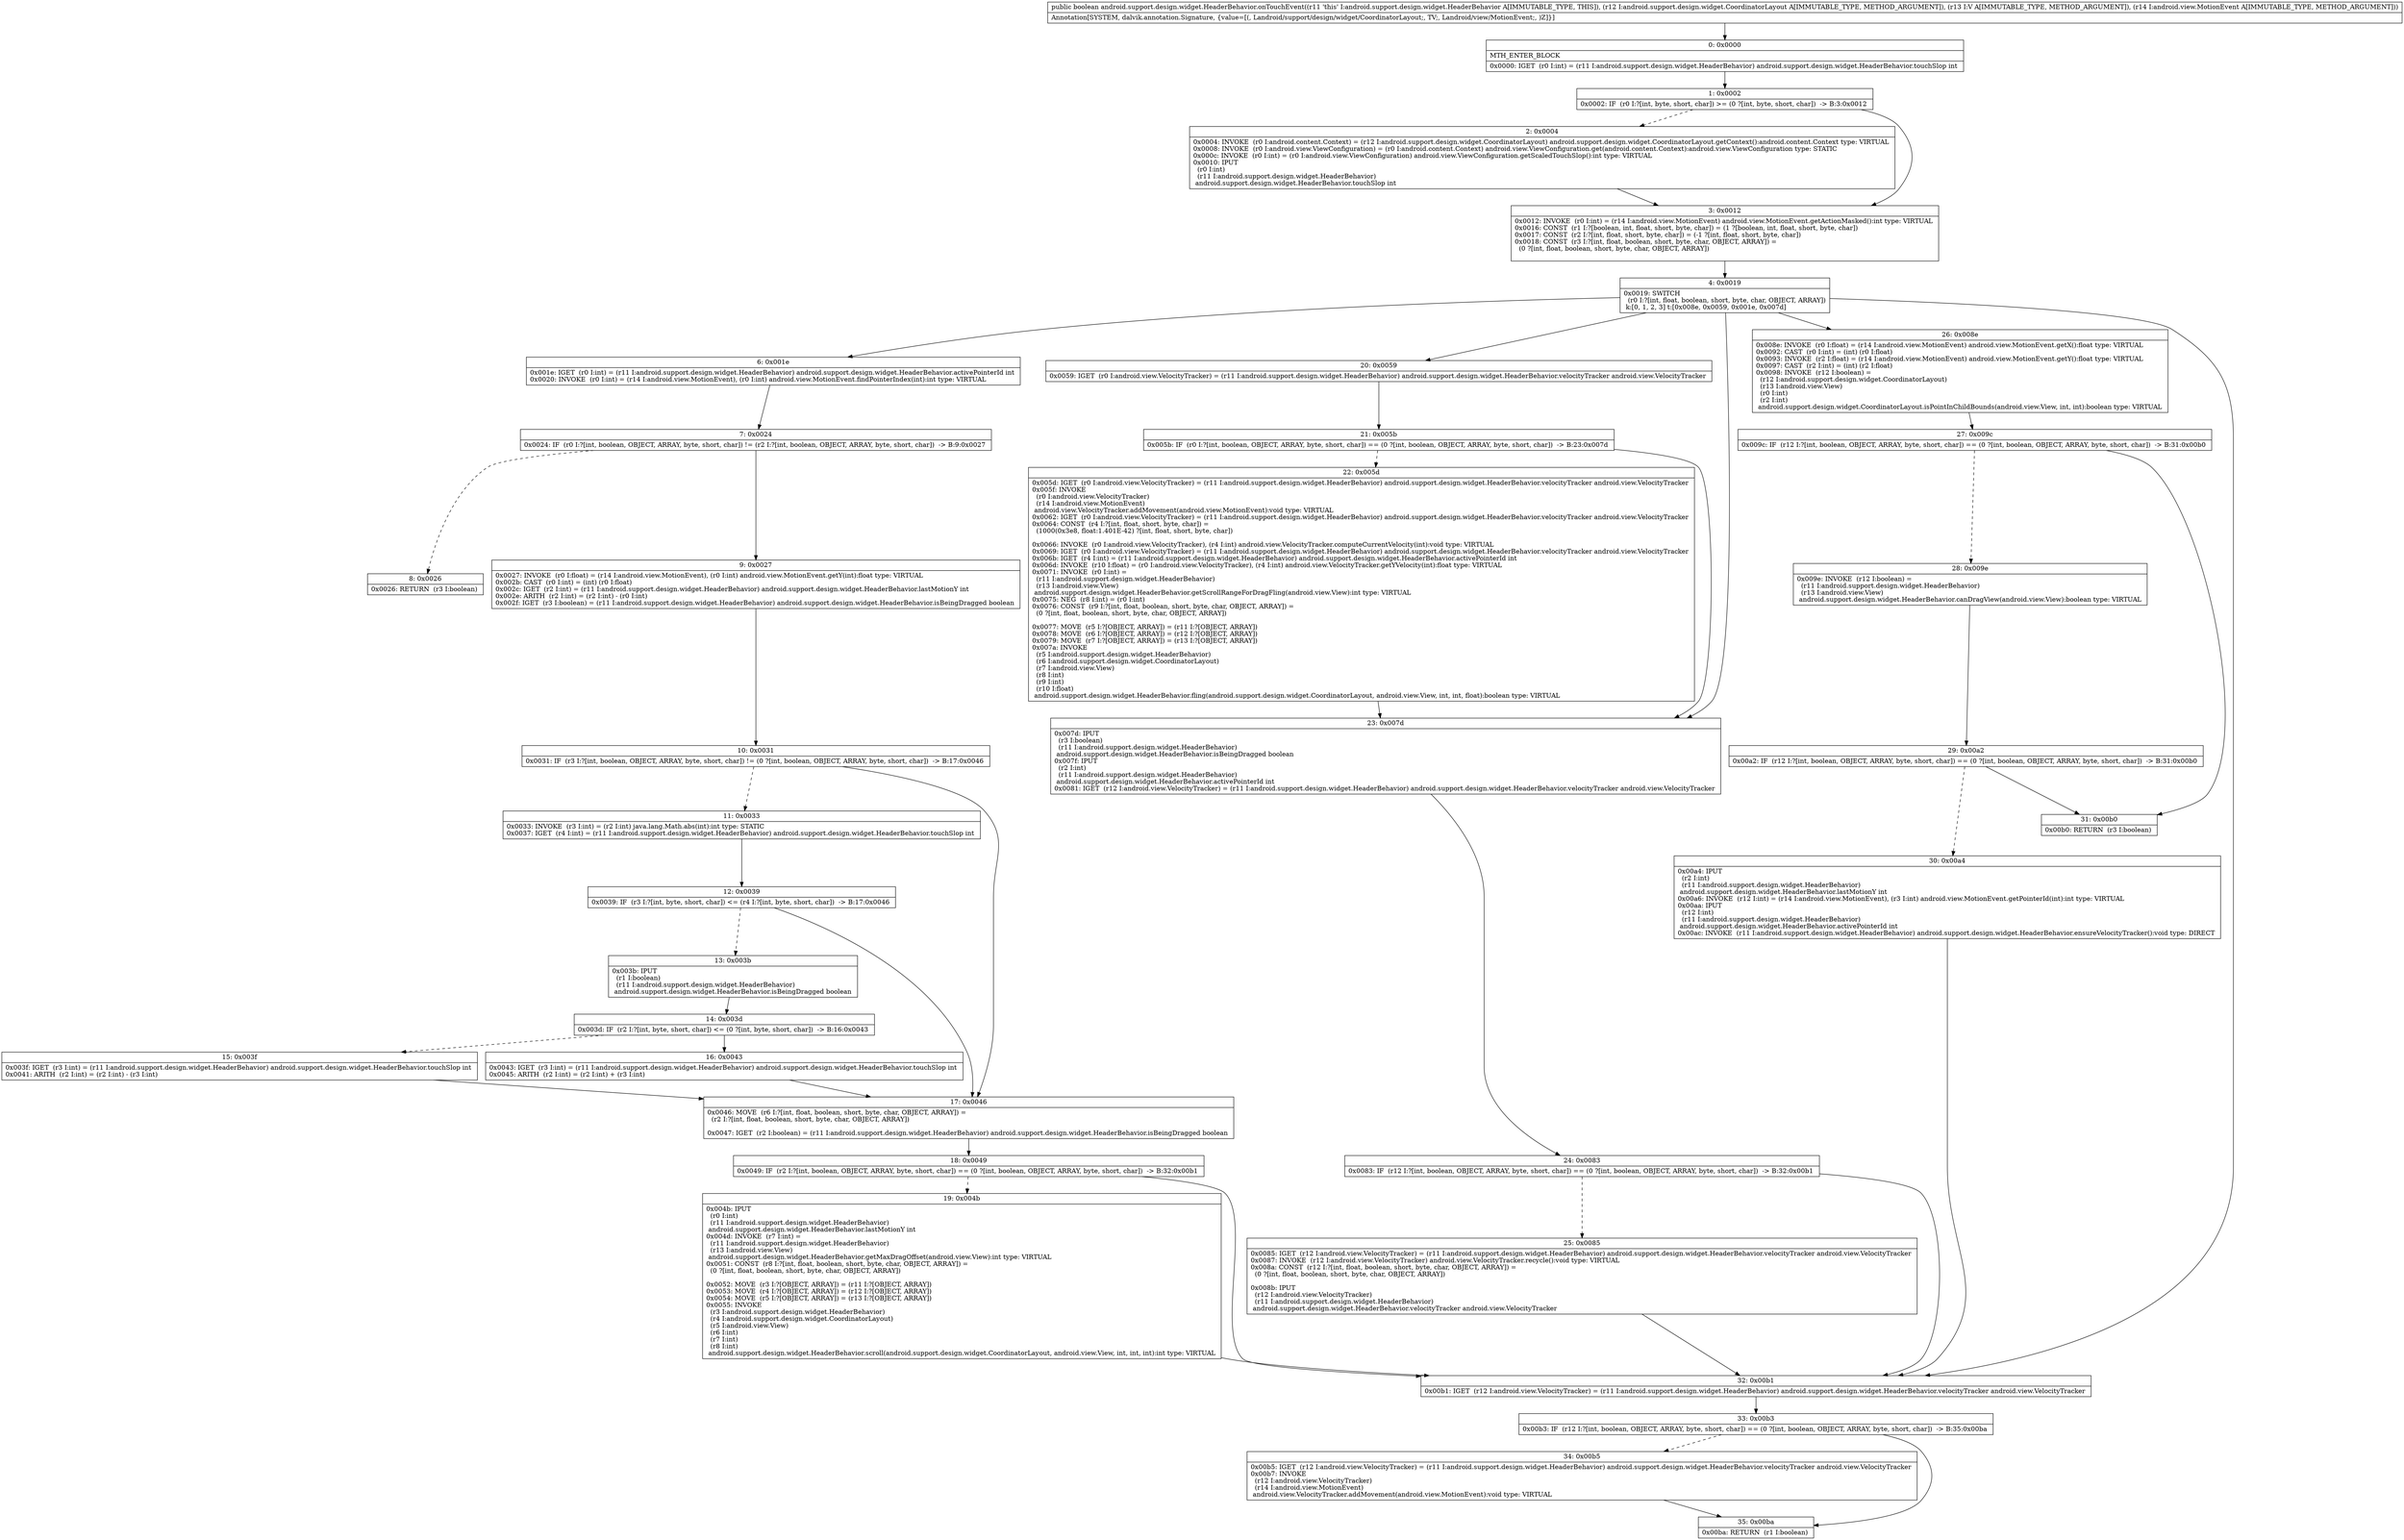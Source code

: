 digraph "CFG forandroid.support.design.widget.HeaderBehavior.onTouchEvent(Landroid\/support\/design\/widget\/CoordinatorLayout;Landroid\/view\/View;Landroid\/view\/MotionEvent;)Z" {
Node_0 [shape=record,label="{0\:\ 0x0000|MTH_ENTER_BLOCK\l|0x0000: IGET  (r0 I:int) = (r11 I:android.support.design.widget.HeaderBehavior) android.support.design.widget.HeaderBehavior.touchSlop int \l}"];
Node_1 [shape=record,label="{1\:\ 0x0002|0x0002: IF  (r0 I:?[int, byte, short, char]) \>= (0 ?[int, byte, short, char])  \-\> B:3:0x0012 \l}"];
Node_2 [shape=record,label="{2\:\ 0x0004|0x0004: INVOKE  (r0 I:android.content.Context) = (r12 I:android.support.design.widget.CoordinatorLayout) android.support.design.widget.CoordinatorLayout.getContext():android.content.Context type: VIRTUAL \l0x0008: INVOKE  (r0 I:android.view.ViewConfiguration) = (r0 I:android.content.Context) android.view.ViewConfiguration.get(android.content.Context):android.view.ViewConfiguration type: STATIC \l0x000c: INVOKE  (r0 I:int) = (r0 I:android.view.ViewConfiguration) android.view.ViewConfiguration.getScaledTouchSlop():int type: VIRTUAL \l0x0010: IPUT  \l  (r0 I:int)\l  (r11 I:android.support.design.widget.HeaderBehavior)\l android.support.design.widget.HeaderBehavior.touchSlop int \l}"];
Node_3 [shape=record,label="{3\:\ 0x0012|0x0012: INVOKE  (r0 I:int) = (r14 I:android.view.MotionEvent) android.view.MotionEvent.getActionMasked():int type: VIRTUAL \l0x0016: CONST  (r1 I:?[boolean, int, float, short, byte, char]) = (1 ?[boolean, int, float, short, byte, char]) \l0x0017: CONST  (r2 I:?[int, float, short, byte, char]) = (\-1 ?[int, float, short, byte, char]) \l0x0018: CONST  (r3 I:?[int, float, boolean, short, byte, char, OBJECT, ARRAY]) = \l  (0 ?[int, float, boolean, short, byte, char, OBJECT, ARRAY])\l \l}"];
Node_4 [shape=record,label="{4\:\ 0x0019|0x0019: SWITCH  \l  (r0 I:?[int, float, boolean, short, byte, char, OBJECT, ARRAY])\l k:[0, 1, 2, 3] t:[0x008e, 0x0059, 0x001e, 0x007d] \l}"];
Node_6 [shape=record,label="{6\:\ 0x001e|0x001e: IGET  (r0 I:int) = (r11 I:android.support.design.widget.HeaderBehavior) android.support.design.widget.HeaderBehavior.activePointerId int \l0x0020: INVOKE  (r0 I:int) = (r14 I:android.view.MotionEvent), (r0 I:int) android.view.MotionEvent.findPointerIndex(int):int type: VIRTUAL \l}"];
Node_7 [shape=record,label="{7\:\ 0x0024|0x0024: IF  (r0 I:?[int, boolean, OBJECT, ARRAY, byte, short, char]) != (r2 I:?[int, boolean, OBJECT, ARRAY, byte, short, char])  \-\> B:9:0x0027 \l}"];
Node_8 [shape=record,label="{8\:\ 0x0026|0x0026: RETURN  (r3 I:boolean) \l}"];
Node_9 [shape=record,label="{9\:\ 0x0027|0x0027: INVOKE  (r0 I:float) = (r14 I:android.view.MotionEvent), (r0 I:int) android.view.MotionEvent.getY(int):float type: VIRTUAL \l0x002b: CAST  (r0 I:int) = (int) (r0 I:float) \l0x002c: IGET  (r2 I:int) = (r11 I:android.support.design.widget.HeaderBehavior) android.support.design.widget.HeaderBehavior.lastMotionY int \l0x002e: ARITH  (r2 I:int) = (r2 I:int) \- (r0 I:int) \l0x002f: IGET  (r3 I:boolean) = (r11 I:android.support.design.widget.HeaderBehavior) android.support.design.widget.HeaderBehavior.isBeingDragged boolean \l}"];
Node_10 [shape=record,label="{10\:\ 0x0031|0x0031: IF  (r3 I:?[int, boolean, OBJECT, ARRAY, byte, short, char]) != (0 ?[int, boolean, OBJECT, ARRAY, byte, short, char])  \-\> B:17:0x0046 \l}"];
Node_11 [shape=record,label="{11\:\ 0x0033|0x0033: INVOKE  (r3 I:int) = (r2 I:int) java.lang.Math.abs(int):int type: STATIC \l0x0037: IGET  (r4 I:int) = (r11 I:android.support.design.widget.HeaderBehavior) android.support.design.widget.HeaderBehavior.touchSlop int \l}"];
Node_12 [shape=record,label="{12\:\ 0x0039|0x0039: IF  (r3 I:?[int, byte, short, char]) \<= (r4 I:?[int, byte, short, char])  \-\> B:17:0x0046 \l}"];
Node_13 [shape=record,label="{13\:\ 0x003b|0x003b: IPUT  \l  (r1 I:boolean)\l  (r11 I:android.support.design.widget.HeaderBehavior)\l android.support.design.widget.HeaderBehavior.isBeingDragged boolean \l}"];
Node_14 [shape=record,label="{14\:\ 0x003d|0x003d: IF  (r2 I:?[int, byte, short, char]) \<= (0 ?[int, byte, short, char])  \-\> B:16:0x0043 \l}"];
Node_15 [shape=record,label="{15\:\ 0x003f|0x003f: IGET  (r3 I:int) = (r11 I:android.support.design.widget.HeaderBehavior) android.support.design.widget.HeaderBehavior.touchSlop int \l0x0041: ARITH  (r2 I:int) = (r2 I:int) \- (r3 I:int) \l}"];
Node_16 [shape=record,label="{16\:\ 0x0043|0x0043: IGET  (r3 I:int) = (r11 I:android.support.design.widget.HeaderBehavior) android.support.design.widget.HeaderBehavior.touchSlop int \l0x0045: ARITH  (r2 I:int) = (r2 I:int) + (r3 I:int) \l}"];
Node_17 [shape=record,label="{17\:\ 0x0046|0x0046: MOVE  (r6 I:?[int, float, boolean, short, byte, char, OBJECT, ARRAY]) = \l  (r2 I:?[int, float, boolean, short, byte, char, OBJECT, ARRAY])\l \l0x0047: IGET  (r2 I:boolean) = (r11 I:android.support.design.widget.HeaderBehavior) android.support.design.widget.HeaderBehavior.isBeingDragged boolean \l}"];
Node_18 [shape=record,label="{18\:\ 0x0049|0x0049: IF  (r2 I:?[int, boolean, OBJECT, ARRAY, byte, short, char]) == (0 ?[int, boolean, OBJECT, ARRAY, byte, short, char])  \-\> B:32:0x00b1 \l}"];
Node_19 [shape=record,label="{19\:\ 0x004b|0x004b: IPUT  \l  (r0 I:int)\l  (r11 I:android.support.design.widget.HeaderBehavior)\l android.support.design.widget.HeaderBehavior.lastMotionY int \l0x004d: INVOKE  (r7 I:int) = \l  (r11 I:android.support.design.widget.HeaderBehavior)\l  (r13 I:android.view.View)\l android.support.design.widget.HeaderBehavior.getMaxDragOffset(android.view.View):int type: VIRTUAL \l0x0051: CONST  (r8 I:?[int, float, boolean, short, byte, char, OBJECT, ARRAY]) = \l  (0 ?[int, float, boolean, short, byte, char, OBJECT, ARRAY])\l \l0x0052: MOVE  (r3 I:?[OBJECT, ARRAY]) = (r11 I:?[OBJECT, ARRAY]) \l0x0053: MOVE  (r4 I:?[OBJECT, ARRAY]) = (r12 I:?[OBJECT, ARRAY]) \l0x0054: MOVE  (r5 I:?[OBJECT, ARRAY]) = (r13 I:?[OBJECT, ARRAY]) \l0x0055: INVOKE  \l  (r3 I:android.support.design.widget.HeaderBehavior)\l  (r4 I:android.support.design.widget.CoordinatorLayout)\l  (r5 I:android.view.View)\l  (r6 I:int)\l  (r7 I:int)\l  (r8 I:int)\l android.support.design.widget.HeaderBehavior.scroll(android.support.design.widget.CoordinatorLayout, android.view.View, int, int, int):int type: VIRTUAL \l}"];
Node_20 [shape=record,label="{20\:\ 0x0059|0x0059: IGET  (r0 I:android.view.VelocityTracker) = (r11 I:android.support.design.widget.HeaderBehavior) android.support.design.widget.HeaderBehavior.velocityTracker android.view.VelocityTracker \l}"];
Node_21 [shape=record,label="{21\:\ 0x005b|0x005b: IF  (r0 I:?[int, boolean, OBJECT, ARRAY, byte, short, char]) == (0 ?[int, boolean, OBJECT, ARRAY, byte, short, char])  \-\> B:23:0x007d \l}"];
Node_22 [shape=record,label="{22\:\ 0x005d|0x005d: IGET  (r0 I:android.view.VelocityTracker) = (r11 I:android.support.design.widget.HeaderBehavior) android.support.design.widget.HeaderBehavior.velocityTracker android.view.VelocityTracker \l0x005f: INVOKE  \l  (r0 I:android.view.VelocityTracker)\l  (r14 I:android.view.MotionEvent)\l android.view.VelocityTracker.addMovement(android.view.MotionEvent):void type: VIRTUAL \l0x0062: IGET  (r0 I:android.view.VelocityTracker) = (r11 I:android.support.design.widget.HeaderBehavior) android.support.design.widget.HeaderBehavior.velocityTracker android.view.VelocityTracker \l0x0064: CONST  (r4 I:?[int, float, short, byte, char]) = \l  (1000(0x3e8, float:1.401E\-42) ?[int, float, short, byte, char])\l \l0x0066: INVOKE  (r0 I:android.view.VelocityTracker), (r4 I:int) android.view.VelocityTracker.computeCurrentVelocity(int):void type: VIRTUAL \l0x0069: IGET  (r0 I:android.view.VelocityTracker) = (r11 I:android.support.design.widget.HeaderBehavior) android.support.design.widget.HeaderBehavior.velocityTracker android.view.VelocityTracker \l0x006b: IGET  (r4 I:int) = (r11 I:android.support.design.widget.HeaderBehavior) android.support.design.widget.HeaderBehavior.activePointerId int \l0x006d: INVOKE  (r10 I:float) = (r0 I:android.view.VelocityTracker), (r4 I:int) android.view.VelocityTracker.getYVelocity(int):float type: VIRTUAL \l0x0071: INVOKE  (r0 I:int) = \l  (r11 I:android.support.design.widget.HeaderBehavior)\l  (r13 I:android.view.View)\l android.support.design.widget.HeaderBehavior.getScrollRangeForDragFling(android.view.View):int type: VIRTUAL \l0x0075: NEG  (r8 I:int) = (r0 I:int) \l0x0076: CONST  (r9 I:?[int, float, boolean, short, byte, char, OBJECT, ARRAY]) = \l  (0 ?[int, float, boolean, short, byte, char, OBJECT, ARRAY])\l \l0x0077: MOVE  (r5 I:?[OBJECT, ARRAY]) = (r11 I:?[OBJECT, ARRAY]) \l0x0078: MOVE  (r6 I:?[OBJECT, ARRAY]) = (r12 I:?[OBJECT, ARRAY]) \l0x0079: MOVE  (r7 I:?[OBJECT, ARRAY]) = (r13 I:?[OBJECT, ARRAY]) \l0x007a: INVOKE  \l  (r5 I:android.support.design.widget.HeaderBehavior)\l  (r6 I:android.support.design.widget.CoordinatorLayout)\l  (r7 I:android.view.View)\l  (r8 I:int)\l  (r9 I:int)\l  (r10 I:float)\l android.support.design.widget.HeaderBehavior.fling(android.support.design.widget.CoordinatorLayout, android.view.View, int, int, float):boolean type: VIRTUAL \l}"];
Node_23 [shape=record,label="{23\:\ 0x007d|0x007d: IPUT  \l  (r3 I:boolean)\l  (r11 I:android.support.design.widget.HeaderBehavior)\l android.support.design.widget.HeaderBehavior.isBeingDragged boolean \l0x007f: IPUT  \l  (r2 I:int)\l  (r11 I:android.support.design.widget.HeaderBehavior)\l android.support.design.widget.HeaderBehavior.activePointerId int \l0x0081: IGET  (r12 I:android.view.VelocityTracker) = (r11 I:android.support.design.widget.HeaderBehavior) android.support.design.widget.HeaderBehavior.velocityTracker android.view.VelocityTracker \l}"];
Node_24 [shape=record,label="{24\:\ 0x0083|0x0083: IF  (r12 I:?[int, boolean, OBJECT, ARRAY, byte, short, char]) == (0 ?[int, boolean, OBJECT, ARRAY, byte, short, char])  \-\> B:32:0x00b1 \l}"];
Node_25 [shape=record,label="{25\:\ 0x0085|0x0085: IGET  (r12 I:android.view.VelocityTracker) = (r11 I:android.support.design.widget.HeaderBehavior) android.support.design.widget.HeaderBehavior.velocityTracker android.view.VelocityTracker \l0x0087: INVOKE  (r12 I:android.view.VelocityTracker) android.view.VelocityTracker.recycle():void type: VIRTUAL \l0x008a: CONST  (r12 I:?[int, float, boolean, short, byte, char, OBJECT, ARRAY]) = \l  (0 ?[int, float, boolean, short, byte, char, OBJECT, ARRAY])\l \l0x008b: IPUT  \l  (r12 I:android.view.VelocityTracker)\l  (r11 I:android.support.design.widget.HeaderBehavior)\l android.support.design.widget.HeaderBehavior.velocityTracker android.view.VelocityTracker \l}"];
Node_26 [shape=record,label="{26\:\ 0x008e|0x008e: INVOKE  (r0 I:float) = (r14 I:android.view.MotionEvent) android.view.MotionEvent.getX():float type: VIRTUAL \l0x0092: CAST  (r0 I:int) = (int) (r0 I:float) \l0x0093: INVOKE  (r2 I:float) = (r14 I:android.view.MotionEvent) android.view.MotionEvent.getY():float type: VIRTUAL \l0x0097: CAST  (r2 I:int) = (int) (r2 I:float) \l0x0098: INVOKE  (r12 I:boolean) = \l  (r12 I:android.support.design.widget.CoordinatorLayout)\l  (r13 I:android.view.View)\l  (r0 I:int)\l  (r2 I:int)\l android.support.design.widget.CoordinatorLayout.isPointInChildBounds(android.view.View, int, int):boolean type: VIRTUAL \l}"];
Node_27 [shape=record,label="{27\:\ 0x009c|0x009c: IF  (r12 I:?[int, boolean, OBJECT, ARRAY, byte, short, char]) == (0 ?[int, boolean, OBJECT, ARRAY, byte, short, char])  \-\> B:31:0x00b0 \l}"];
Node_28 [shape=record,label="{28\:\ 0x009e|0x009e: INVOKE  (r12 I:boolean) = \l  (r11 I:android.support.design.widget.HeaderBehavior)\l  (r13 I:android.view.View)\l android.support.design.widget.HeaderBehavior.canDragView(android.view.View):boolean type: VIRTUAL \l}"];
Node_29 [shape=record,label="{29\:\ 0x00a2|0x00a2: IF  (r12 I:?[int, boolean, OBJECT, ARRAY, byte, short, char]) == (0 ?[int, boolean, OBJECT, ARRAY, byte, short, char])  \-\> B:31:0x00b0 \l}"];
Node_30 [shape=record,label="{30\:\ 0x00a4|0x00a4: IPUT  \l  (r2 I:int)\l  (r11 I:android.support.design.widget.HeaderBehavior)\l android.support.design.widget.HeaderBehavior.lastMotionY int \l0x00a6: INVOKE  (r12 I:int) = (r14 I:android.view.MotionEvent), (r3 I:int) android.view.MotionEvent.getPointerId(int):int type: VIRTUAL \l0x00aa: IPUT  \l  (r12 I:int)\l  (r11 I:android.support.design.widget.HeaderBehavior)\l android.support.design.widget.HeaderBehavior.activePointerId int \l0x00ac: INVOKE  (r11 I:android.support.design.widget.HeaderBehavior) android.support.design.widget.HeaderBehavior.ensureVelocityTracker():void type: DIRECT \l}"];
Node_31 [shape=record,label="{31\:\ 0x00b0|0x00b0: RETURN  (r3 I:boolean) \l}"];
Node_32 [shape=record,label="{32\:\ 0x00b1|0x00b1: IGET  (r12 I:android.view.VelocityTracker) = (r11 I:android.support.design.widget.HeaderBehavior) android.support.design.widget.HeaderBehavior.velocityTracker android.view.VelocityTracker \l}"];
Node_33 [shape=record,label="{33\:\ 0x00b3|0x00b3: IF  (r12 I:?[int, boolean, OBJECT, ARRAY, byte, short, char]) == (0 ?[int, boolean, OBJECT, ARRAY, byte, short, char])  \-\> B:35:0x00ba \l}"];
Node_34 [shape=record,label="{34\:\ 0x00b5|0x00b5: IGET  (r12 I:android.view.VelocityTracker) = (r11 I:android.support.design.widget.HeaderBehavior) android.support.design.widget.HeaderBehavior.velocityTracker android.view.VelocityTracker \l0x00b7: INVOKE  \l  (r12 I:android.view.VelocityTracker)\l  (r14 I:android.view.MotionEvent)\l android.view.VelocityTracker.addMovement(android.view.MotionEvent):void type: VIRTUAL \l}"];
Node_35 [shape=record,label="{35\:\ 0x00ba|0x00ba: RETURN  (r1 I:boolean) \l}"];
MethodNode[shape=record,label="{public boolean android.support.design.widget.HeaderBehavior.onTouchEvent((r11 'this' I:android.support.design.widget.HeaderBehavior A[IMMUTABLE_TYPE, THIS]), (r12 I:android.support.design.widget.CoordinatorLayout A[IMMUTABLE_TYPE, METHOD_ARGUMENT]), (r13 I:V A[IMMUTABLE_TYPE, METHOD_ARGUMENT]), (r14 I:android.view.MotionEvent A[IMMUTABLE_TYPE, METHOD_ARGUMENT]))  | Annotation[SYSTEM, dalvik.annotation.Signature, \{value=[(, Landroid\/support\/design\/widget\/CoordinatorLayout;, TV;, Landroid\/view\/MotionEvent;, )Z]\}]\l}"];
MethodNode -> Node_0;
Node_0 -> Node_1;
Node_1 -> Node_2[style=dashed];
Node_1 -> Node_3;
Node_2 -> Node_3;
Node_3 -> Node_4;
Node_4 -> Node_6;
Node_4 -> Node_20;
Node_4 -> Node_23;
Node_4 -> Node_26;
Node_4 -> Node_32;
Node_6 -> Node_7;
Node_7 -> Node_8[style=dashed];
Node_7 -> Node_9;
Node_9 -> Node_10;
Node_10 -> Node_11[style=dashed];
Node_10 -> Node_17;
Node_11 -> Node_12;
Node_12 -> Node_13[style=dashed];
Node_12 -> Node_17;
Node_13 -> Node_14;
Node_14 -> Node_15[style=dashed];
Node_14 -> Node_16;
Node_15 -> Node_17;
Node_16 -> Node_17;
Node_17 -> Node_18;
Node_18 -> Node_19[style=dashed];
Node_18 -> Node_32;
Node_19 -> Node_32;
Node_20 -> Node_21;
Node_21 -> Node_22[style=dashed];
Node_21 -> Node_23;
Node_22 -> Node_23;
Node_23 -> Node_24;
Node_24 -> Node_25[style=dashed];
Node_24 -> Node_32;
Node_25 -> Node_32;
Node_26 -> Node_27;
Node_27 -> Node_28[style=dashed];
Node_27 -> Node_31;
Node_28 -> Node_29;
Node_29 -> Node_30[style=dashed];
Node_29 -> Node_31;
Node_30 -> Node_32;
Node_32 -> Node_33;
Node_33 -> Node_34[style=dashed];
Node_33 -> Node_35;
Node_34 -> Node_35;
}

